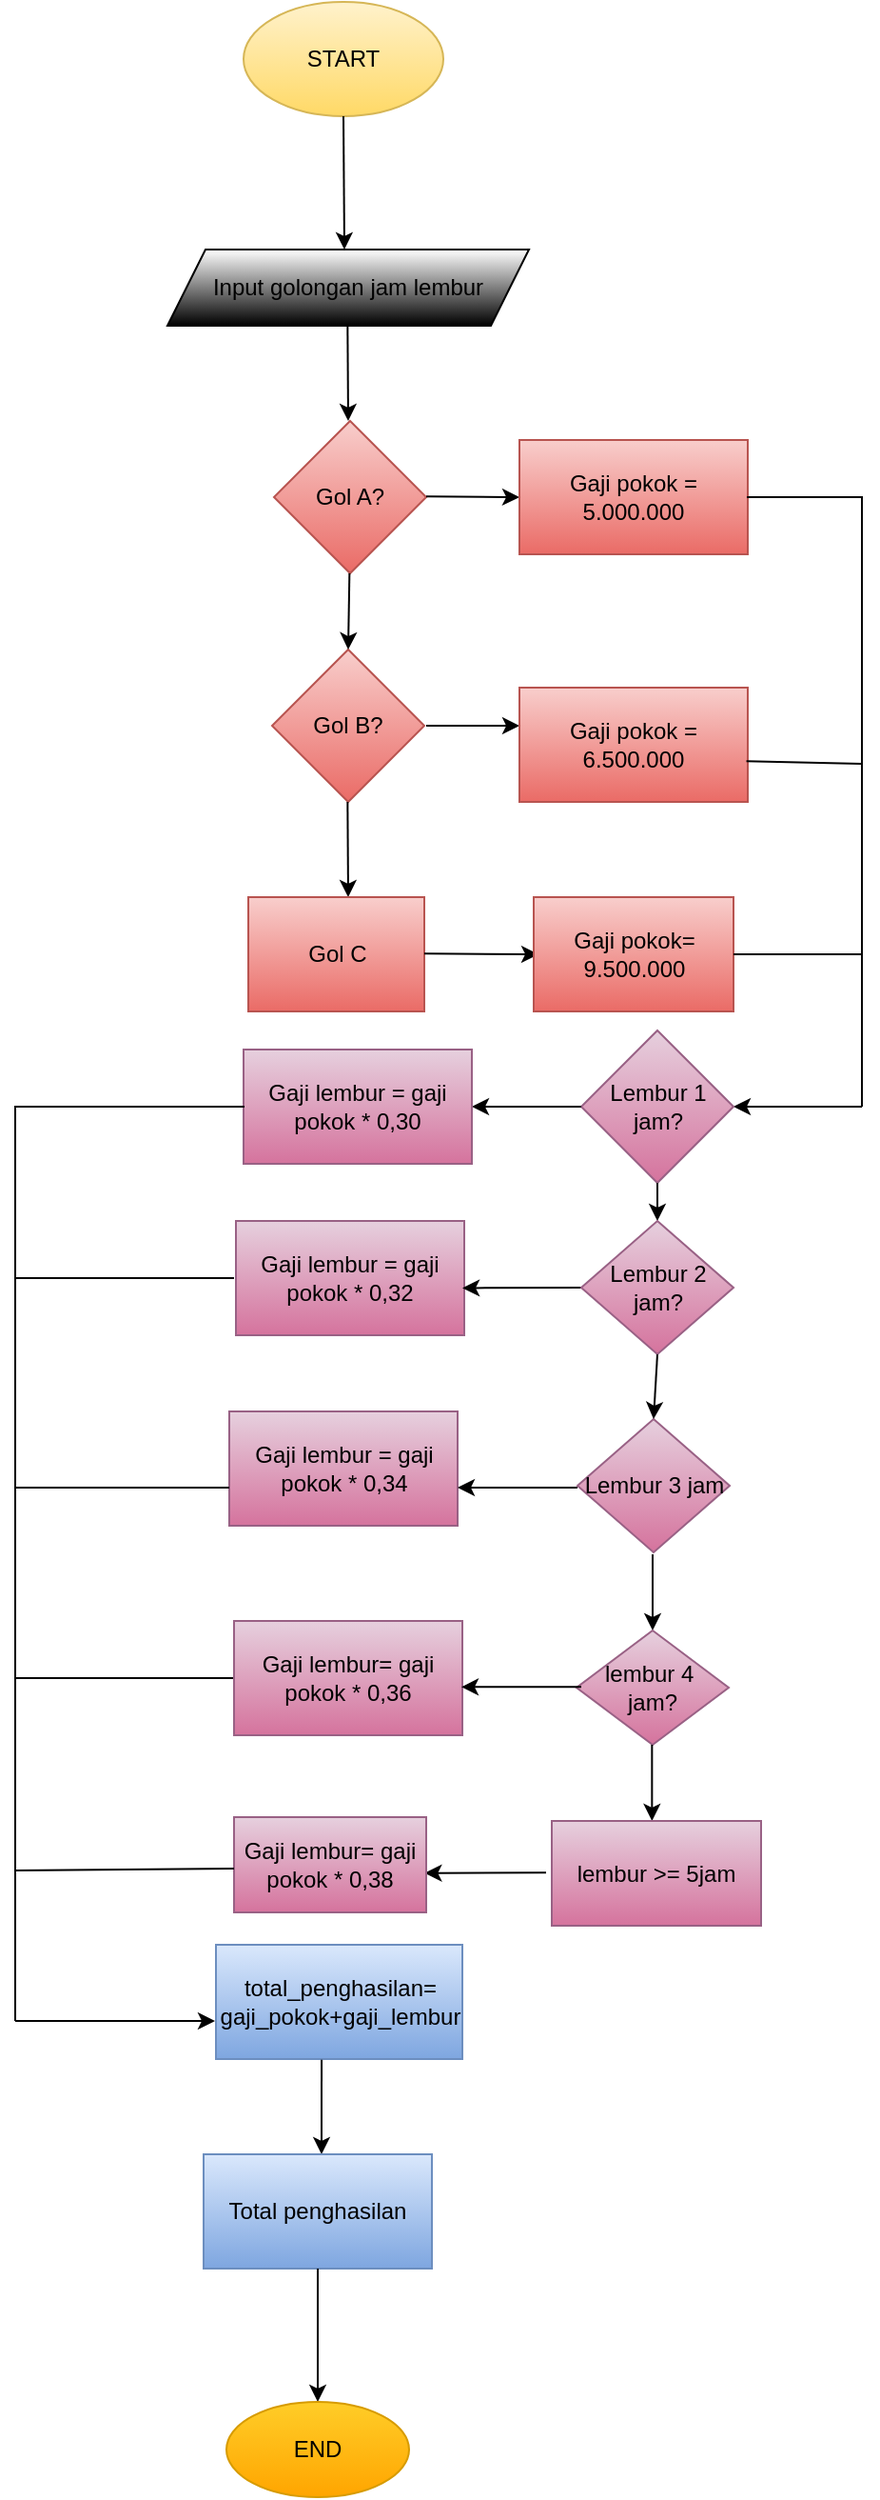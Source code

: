 <mxfile version="26.2.9">
  <diagram name="Halaman-1" id="oa67dm58s6h_PNTkt_5L">
    <mxGraphModel dx="525" dy="278" grid="1" gridSize="10" guides="1" tooltips="1" connect="1" arrows="1" fold="1" page="1" pageScale="1" pageWidth="827" pageHeight="1169" math="0" shadow="0">
      <root>
        <mxCell id="0" />
        <mxCell id="1" parent="0" />
        <mxCell id="6pNxAEckZFCcFxAxn4MV-1" value="START" style="ellipse;whiteSpace=wrap;html=1;gradientColor=#ffd966;fillColor=#fff2cc;strokeColor=#d6b656;" vertex="1" parent="1">
          <mxGeometry x="375" y="20" width="105" height="60" as="geometry" />
        </mxCell>
        <mxCell id="6pNxAEckZFCcFxAxn4MV-2" value="Input golongan jam lembur" style="shape=parallelogram;perimeter=parallelogramPerimeter;whiteSpace=wrap;html=1;fixedSize=1;gradientColor=default;" vertex="1" parent="1">
          <mxGeometry x="335" y="150" width="190" height="40" as="geometry" />
        </mxCell>
        <mxCell id="6pNxAEckZFCcFxAxn4MV-18" value="" style="endArrow=classic;html=1;rounded=0;exitX=0.5;exitY=1;exitDx=0;exitDy=0;" edge="1" parent="1" source="6pNxAEckZFCcFxAxn4MV-1">
          <mxGeometry width="50" height="50" relative="1" as="geometry">
            <mxPoint x="389" y="170" as="sourcePoint" />
            <mxPoint x="428" y="150" as="targetPoint" />
          </mxGeometry>
        </mxCell>
        <mxCell id="6pNxAEckZFCcFxAxn4MV-19" value="Gol A?" style="rhombus;whiteSpace=wrap;html=1;fillColor=#f8cecc;gradientColor=#ea6b66;strokeColor=#b85450;" vertex="1" parent="1">
          <mxGeometry x="391" y="240" width="80" height="80" as="geometry" />
        </mxCell>
        <mxCell id="6pNxAEckZFCcFxAxn4MV-20" value="" style="endArrow=classic;html=1;rounded=0;exitX=0.5;exitY=1;exitDx=0;exitDy=0;" edge="1" parent="1">
          <mxGeometry width="50" height="50" relative="1" as="geometry">
            <mxPoint x="429.67" y="190" as="sourcePoint" />
            <mxPoint x="430" y="240" as="targetPoint" />
          </mxGeometry>
        </mxCell>
        <mxCell id="6pNxAEckZFCcFxAxn4MV-21" value="" style="endArrow=classic;html=1;rounded=0;" edge="1" parent="1">
          <mxGeometry width="50" height="50" relative="1" as="geometry">
            <mxPoint x="471" y="279.67" as="sourcePoint" />
            <mxPoint x="520" y="280" as="targetPoint" />
          </mxGeometry>
        </mxCell>
        <mxCell id="6pNxAEckZFCcFxAxn4MV-22" value="Gaji pokok = 5.000.000" style="rounded=0;whiteSpace=wrap;html=1;fillColor=#f8cecc;gradientColor=#ea6b66;strokeColor=#b85450;" vertex="1" parent="1">
          <mxGeometry x="520" y="250" width="120" height="60" as="geometry" />
        </mxCell>
        <mxCell id="6pNxAEckZFCcFxAxn4MV-24" value="" style="shape=partialRectangle;whiteSpace=wrap;html=1;bottom=0;right=0;fillColor=none;rotation=-180;direction=north;" vertex="1" parent="1">
          <mxGeometry x="640" y="280" width="60" height="120" as="geometry" />
        </mxCell>
        <mxCell id="6pNxAEckZFCcFxAxn4MV-28" value="Gol B?" style="rhombus;whiteSpace=wrap;html=1;fillColor=#f8cecc;gradientColor=#ea6b66;strokeColor=#b85450;" vertex="1" parent="1">
          <mxGeometry x="390" y="360" width="80" height="80" as="geometry" />
        </mxCell>
        <mxCell id="6pNxAEckZFCcFxAxn4MV-29" value="" style="endArrow=classic;html=1;rounded=0;exitX=0.5;exitY=1;exitDx=0;exitDy=0;" edge="1" parent="1">
          <mxGeometry width="50" height="50" relative="1" as="geometry">
            <mxPoint x="430.67" y="320" as="sourcePoint" />
            <mxPoint x="430" y="360" as="targetPoint" />
          </mxGeometry>
        </mxCell>
        <mxCell id="6pNxAEckZFCcFxAxn4MV-30" value="" style="endArrow=classic;html=1;rounded=0;" edge="1" parent="1">
          <mxGeometry width="50" height="50" relative="1" as="geometry">
            <mxPoint x="471" y="400" as="sourcePoint" />
            <mxPoint x="520" y="400" as="targetPoint" />
          </mxGeometry>
        </mxCell>
        <mxCell id="6pNxAEckZFCcFxAxn4MV-31" value="Gaji pokok = 6.500.000" style="rounded=0;whiteSpace=wrap;html=1;fillColor=#f8cecc;gradientColor=#ea6b66;strokeColor=#b85450;" vertex="1" parent="1">
          <mxGeometry x="520" y="380" width="120" height="60" as="geometry" />
        </mxCell>
        <mxCell id="6pNxAEckZFCcFxAxn4MV-34" value="" style="endArrow=none;html=1;rounded=0;" edge="1" parent="1">
          <mxGeometry width="50" height="50" relative="1" as="geometry">
            <mxPoint x="700" y="420" as="sourcePoint" />
            <mxPoint x="700" y="400" as="targetPoint" />
          </mxGeometry>
        </mxCell>
        <mxCell id="6pNxAEckZFCcFxAxn4MV-35" value="" style="endArrow=none;html=1;rounded=0;exitX=0.994;exitY=0.644;exitDx=0;exitDy=0;exitPerimeter=0;" edge="1" parent="1" source="6pNxAEckZFCcFxAxn4MV-31">
          <mxGeometry width="50" height="50" relative="1" as="geometry">
            <mxPoint x="675" y="527" as="sourcePoint" />
            <mxPoint x="700" y="420" as="targetPoint" />
          </mxGeometry>
        </mxCell>
        <mxCell id="6pNxAEckZFCcFxAxn4MV-36" value="" style="endArrow=classic;html=1;rounded=0;exitX=0.5;exitY=1;exitDx=0;exitDy=0;" edge="1" parent="1">
          <mxGeometry width="50" height="50" relative="1" as="geometry">
            <mxPoint x="429.67" y="440" as="sourcePoint" />
            <mxPoint x="430" y="490" as="targetPoint" />
          </mxGeometry>
        </mxCell>
        <mxCell id="6pNxAEckZFCcFxAxn4MV-38" value="Gol C" style="rounded=0;whiteSpace=wrap;html=1;fillColor=#f8cecc;gradientColor=#ea6b66;strokeColor=#b85450;" vertex="1" parent="1">
          <mxGeometry x="377.5" y="490" width="92.5" height="60" as="geometry" />
        </mxCell>
        <mxCell id="6pNxAEckZFCcFxAxn4MV-39" value="" style="endArrow=classic;html=1;rounded=0;" edge="1" parent="1">
          <mxGeometry width="50" height="50" relative="1" as="geometry">
            <mxPoint x="470" y="519.67" as="sourcePoint" />
            <mxPoint x="530" y="520" as="targetPoint" />
          </mxGeometry>
        </mxCell>
        <mxCell id="6pNxAEckZFCcFxAxn4MV-40" value="Gaji pokok= 9.500.000" style="rounded=0;whiteSpace=wrap;html=1;fillColor=#f8cecc;gradientColor=#ea6b66;strokeColor=#b85450;" vertex="1" parent="1">
          <mxGeometry x="527.5" y="490" width="105" height="60" as="geometry" />
        </mxCell>
        <mxCell id="6pNxAEckZFCcFxAxn4MV-41" value="" style="endArrow=none;html=1;rounded=0;" edge="1" parent="1">
          <mxGeometry width="50" height="50" relative="1" as="geometry">
            <mxPoint x="700" y="520" as="sourcePoint" />
            <mxPoint x="700" y="420" as="targetPoint" />
          </mxGeometry>
        </mxCell>
        <mxCell id="6pNxAEckZFCcFxAxn4MV-43" value="" style="endArrow=none;html=1;rounded=0;exitX=1;exitY=0.5;exitDx=0;exitDy=0;" edge="1" parent="1" source="6pNxAEckZFCcFxAxn4MV-40">
          <mxGeometry width="50" height="50" relative="1" as="geometry">
            <mxPoint x="680" y="690" as="sourcePoint" />
            <mxPoint x="700" y="520" as="targetPoint" />
          </mxGeometry>
        </mxCell>
        <mxCell id="6pNxAEckZFCcFxAxn4MV-46" value="" style="endArrow=none;html=1;rounded=0;" edge="1" parent="1">
          <mxGeometry width="50" height="50" relative="1" as="geometry">
            <mxPoint x="700" y="600" as="sourcePoint" />
            <mxPoint x="700" y="520" as="targetPoint" />
          </mxGeometry>
        </mxCell>
        <mxCell id="6pNxAEckZFCcFxAxn4MV-47" value="" style="endArrow=classic;html=1;rounded=0;" edge="1" parent="1">
          <mxGeometry width="50" height="50" relative="1" as="geometry">
            <mxPoint x="700" y="600" as="sourcePoint" />
            <mxPoint x="632.5" y="600" as="targetPoint" />
          </mxGeometry>
        </mxCell>
        <mxCell id="6pNxAEckZFCcFxAxn4MV-48" value="Lembur 1 jam?" style="rhombus;whiteSpace=wrap;html=1;fillColor=#e6d0de;gradientColor=#d5739d;strokeColor=#996185;" vertex="1" parent="1">
          <mxGeometry x="552.5" y="560" width="80" height="80" as="geometry" />
        </mxCell>
        <mxCell id="6pNxAEckZFCcFxAxn4MV-51" value="" style="endArrow=classic;html=1;rounded=0;entryX=1;entryY=0.5;entryDx=0;entryDy=0;" edge="1" parent="1" source="6pNxAEckZFCcFxAxn4MV-48" target="6pNxAEckZFCcFxAxn4MV-52">
          <mxGeometry width="50" height="50" relative="1" as="geometry">
            <mxPoint x="460" y="780" as="sourcePoint" />
            <mxPoint x="500" y="740" as="targetPoint" />
          </mxGeometry>
        </mxCell>
        <mxCell id="6pNxAEckZFCcFxAxn4MV-52" value="Gaji lembur = gaji pokok * 0,30" style="rounded=0;whiteSpace=wrap;html=1;fillColor=#e6d0de;gradientColor=#d5739d;strokeColor=#996185;" vertex="1" parent="1">
          <mxGeometry x="375" y="570" width="120" height="60" as="geometry" />
        </mxCell>
        <mxCell id="6pNxAEckZFCcFxAxn4MV-53" value="" style="shape=partialRectangle;whiteSpace=wrap;html=1;bottom=0;right=0;fillColor=none;" vertex="1" parent="1">
          <mxGeometry x="255" y="600" width="120" height="60" as="geometry" />
        </mxCell>
        <mxCell id="6pNxAEckZFCcFxAxn4MV-54" value="Gaji lembur = gaji pokok * 0,32" style="rounded=0;whiteSpace=wrap;html=1;fillColor=#e6d0de;gradientColor=#d5739d;strokeColor=#996185;" vertex="1" parent="1">
          <mxGeometry x="371" y="660" width="120" height="60" as="geometry" />
        </mxCell>
        <mxCell id="6pNxAEckZFCcFxAxn4MV-56" value="" style="endArrow=none;html=1;rounded=0;" edge="1" parent="1">
          <mxGeometry width="50" height="50" relative="1" as="geometry">
            <mxPoint x="255" y="690" as="sourcePoint" />
            <mxPoint x="255" y="650" as="targetPoint" />
          </mxGeometry>
        </mxCell>
        <mxCell id="6pNxAEckZFCcFxAxn4MV-57" value="" style="endArrow=none;html=1;rounded=0;" edge="1" parent="1">
          <mxGeometry width="50" height="50" relative="1" as="geometry">
            <mxPoint x="255" y="690" as="sourcePoint" />
            <mxPoint x="370" y="690" as="targetPoint" />
          </mxGeometry>
        </mxCell>
        <mxCell id="6pNxAEckZFCcFxAxn4MV-60" value="" style="endArrow=classic;html=1;rounded=0;entryX=0.992;entryY=0.587;entryDx=0;entryDy=0;entryPerimeter=0;" edge="1" parent="1" target="6pNxAEckZFCcFxAxn4MV-54">
          <mxGeometry width="50" height="50" relative="1" as="geometry">
            <mxPoint x="553" y="695" as="sourcePoint" />
            <mxPoint x="490" y="700" as="targetPoint" />
          </mxGeometry>
        </mxCell>
        <mxCell id="6pNxAEckZFCcFxAxn4MV-62" value="Gaji lembur = gaji pokok * 0,34" style="rounded=0;whiteSpace=wrap;html=1;fillColor=#e6d0de;gradientColor=#d5739d;strokeColor=#996185;" vertex="1" parent="1">
          <mxGeometry x="367.5" y="760" width="120" height="60" as="geometry" />
        </mxCell>
        <mxCell id="6pNxAEckZFCcFxAxn4MV-63" value="Lembur 3 jam" style="rhombus;whiteSpace=wrap;html=1;fillColor=#e6d0de;gradientColor=#d5739d;strokeColor=#996185;" vertex="1" parent="1">
          <mxGeometry x="550.5" y="764" width="80" height="70" as="geometry" />
        </mxCell>
        <mxCell id="6pNxAEckZFCcFxAxn4MV-64" value="" style="endArrow=none;html=1;rounded=0;" edge="1" parent="1">
          <mxGeometry width="50" height="50" relative="1" as="geometry">
            <mxPoint x="255" y="800" as="sourcePoint" />
            <mxPoint x="255" y="690" as="targetPoint" />
          </mxGeometry>
        </mxCell>
        <mxCell id="6pNxAEckZFCcFxAxn4MV-65" value="" style="endArrow=none;html=1;rounded=0;entryX=0;entryY=0.667;entryDx=0;entryDy=0;entryPerimeter=0;" edge="1" parent="1" target="6pNxAEckZFCcFxAxn4MV-62">
          <mxGeometry width="50" height="50" relative="1" as="geometry">
            <mxPoint x="255" y="800" as="sourcePoint" />
            <mxPoint x="360" y="1010" as="targetPoint" />
          </mxGeometry>
        </mxCell>
        <mxCell id="6pNxAEckZFCcFxAxn4MV-68" value="" style="endArrow=classic;html=1;rounded=0;exitX=0.5;exitY=1;exitDx=0;exitDy=0;" edge="1" parent="1" source="6pNxAEckZFCcFxAxn4MV-48" target="6pNxAEckZFCcFxAxn4MV-59">
          <mxGeometry width="50" height="50" relative="1" as="geometry">
            <mxPoint x="593" y="640" as="sourcePoint" />
            <mxPoint x="600" y="830" as="targetPoint" />
          </mxGeometry>
        </mxCell>
        <mxCell id="6pNxAEckZFCcFxAxn4MV-59" value="Lembur 2 jam?" style="rhombus;whiteSpace=wrap;html=1;fillColor=#e6d0de;gradientColor=#d5739d;strokeColor=#996185;" vertex="1" parent="1">
          <mxGeometry x="552.5" y="660" width="80" height="70" as="geometry" />
        </mxCell>
        <mxCell id="6pNxAEckZFCcFxAxn4MV-70" value="" style="endArrow=classic;html=1;rounded=0;entryX=0.992;entryY=0.587;entryDx=0;entryDy=0;entryPerimeter=0;" edge="1" parent="1">
          <mxGeometry width="50" height="50" relative="1" as="geometry">
            <mxPoint x="550.5" y="800" as="sourcePoint" />
            <mxPoint x="487.5" y="800" as="targetPoint" />
          </mxGeometry>
        </mxCell>
        <mxCell id="6pNxAEckZFCcFxAxn4MV-71" value="" style="endArrow=classic;html=1;rounded=0;exitX=0.5;exitY=1;exitDx=0;exitDy=0;entryX=0.5;entryY=0;entryDx=0;entryDy=0;" edge="1" parent="1" source="6pNxAEckZFCcFxAxn4MV-59" target="6pNxAEckZFCcFxAxn4MV-63">
          <mxGeometry width="50" height="50" relative="1" as="geometry">
            <mxPoint x="565.5" y="764" as="sourcePoint" />
            <mxPoint x="590" y="760" as="targetPoint" />
          </mxGeometry>
        </mxCell>
        <mxCell id="6pNxAEckZFCcFxAxn4MV-72" value="" style="endArrow=none;html=1;rounded=0;" edge="1" parent="1">
          <mxGeometry width="50" height="50" relative="1" as="geometry">
            <mxPoint x="255" y="1080" as="sourcePoint" />
            <mxPoint x="255" y="800" as="targetPoint" />
          </mxGeometry>
        </mxCell>
        <mxCell id="6pNxAEckZFCcFxAxn4MV-77" value="" style="endArrow=classic;html=1;rounded=0;" edge="1" parent="1">
          <mxGeometry width="50" height="50" relative="1" as="geometry">
            <mxPoint x="590" y="835" as="sourcePoint" />
            <mxPoint x="590" y="875" as="targetPoint" />
          </mxGeometry>
        </mxCell>
        <mxCell id="6pNxAEckZFCcFxAxn4MV-78" value="lembur 4&amp;nbsp;&lt;div&gt;jam?&lt;/div&gt;" style="rhombus;whiteSpace=wrap;html=1;fillColor=#e6d0de;gradientColor=#d5739d;strokeColor=#996185;" vertex="1" parent="1">
          <mxGeometry x="550" y="875" width="80" height="60" as="geometry" />
        </mxCell>
        <mxCell id="6pNxAEckZFCcFxAxn4MV-80" value="" style="endArrow=none;html=1;rounded=0;" edge="1" parent="1" target="6pNxAEckZFCcFxAxn4MV-81">
          <mxGeometry width="50" height="50" relative="1" as="geometry">
            <mxPoint x="255" y="900" as="sourcePoint" />
            <mxPoint x="360" y="900" as="targetPoint" />
          </mxGeometry>
        </mxCell>
        <mxCell id="6pNxAEckZFCcFxAxn4MV-81" value="Gaji lembur= gaji pokok * 0,36" style="rounded=0;whiteSpace=wrap;html=1;fillColor=#e6d0de;gradientColor=#d5739d;strokeColor=#996185;" vertex="1" parent="1">
          <mxGeometry x="370" y="870" width="120" height="60" as="geometry" />
        </mxCell>
        <mxCell id="6pNxAEckZFCcFxAxn4MV-82" value="" style="endArrow=classic;html=1;rounded=0;entryX=0.992;entryY=0.587;entryDx=0;entryDy=0;entryPerimeter=0;" edge="1" parent="1">
          <mxGeometry width="50" height="50" relative="1" as="geometry">
            <mxPoint x="552.5" y="904.67" as="sourcePoint" />
            <mxPoint x="489.5" y="904.67" as="targetPoint" />
          </mxGeometry>
        </mxCell>
        <mxCell id="6pNxAEckZFCcFxAxn4MV-83" value="" style="endArrow=classic;html=1;rounded=0;" edge="1" parent="1">
          <mxGeometry width="50" height="50" relative="1" as="geometry">
            <mxPoint x="589.67" y="935" as="sourcePoint" />
            <mxPoint x="589.67" y="975" as="targetPoint" />
          </mxGeometry>
        </mxCell>
        <mxCell id="6pNxAEckZFCcFxAxn4MV-84" value="lembur &amp;gt;= 5jam" style="rounded=0;whiteSpace=wrap;html=1;fillColor=#e6d0de;gradientColor=#d5739d;strokeColor=#996185;" vertex="1" parent="1">
          <mxGeometry x="537" y="975" width="110" height="55" as="geometry" />
        </mxCell>
        <mxCell id="6pNxAEckZFCcFxAxn4MV-85" value="" style="endArrow=classic;html=1;rounded=0;entryX=0.992;entryY=0.587;entryDx=0;entryDy=0;entryPerimeter=0;" edge="1" parent="1" target="6pNxAEckZFCcFxAxn4MV-86">
          <mxGeometry width="50" height="50" relative="1" as="geometry">
            <mxPoint x="534" y="1002.17" as="sourcePoint" />
            <mxPoint x="471" y="1002.17" as="targetPoint" />
          </mxGeometry>
        </mxCell>
        <mxCell id="6pNxAEckZFCcFxAxn4MV-86" value="Gaji lembur= gaji pokok * 0,38" style="rounded=0;whiteSpace=wrap;html=1;fillColor=#e6d0de;gradientColor=#d5739d;strokeColor=#996185;" vertex="1" parent="1">
          <mxGeometry x="370" y="973" width="101" height="50" as="geometry" />
        </mxCell>
        <mxCell id="6pNxAEckZFCcFxAxn4MV-87" value="" style="endArrow=none;html=1;rounded=0;" edge="1" parent="1">
          <mxGeometry width="50" height="50" relative="1" as="geometry">
            <mxPoint x="255" y="1001" as="sourcePoint" />
            <mxPoint x="370" y="1000" as="targetPoint" />
          </mxGeometry>
        </mxCell>
        <mxCell id="6pNxAEckZFCcFxAxn4MV-88" value="" style="endArrow=classic;html=1;rounded=0;" edge="1" parent="1">
          <mxGeometry width="50" height="50" relative="1" as="geometry">
            <mxPoint x="255" y="1080" as="sourcePoint" />
            <mxPoint x="360" y="1080" as="targetPoint" />
          </mxGeometry>
        </mxCell>
        <mxCell id="6pNxAEckZFCcFxAxn4MV-89" value="total_penghasilan=&lt;div&gt;gaji_pokok+gaji_lembur&lt;/div&gt;" style="rounded=0;whiteSpace=wrap;html=1;fillColor=#dae8fc;gradientColor=#7ea6e0;strokeColor=#6c8ebf;" vertex="1" parent="1">
          <mxGeometry x="360.5" y="1040" width="129.5" height="60" as="geometry" />
        </mxCell>
        <mxCell id="6pNxAEckZFCcFxAxn4MV-90" value="" style="endArrow=classic;html=1;rounded=0;exitX=0.421;exitY=1.007;exitDx=0;exitDy=0;exitPerimeter=0;" edge="1" parent="1">
          <mxGeometry width="50" height="50" relative="1" as="geometry">
            <mxPoint x="416.02" y="1100.42" as="sourcePoint" />
            <mxPoint x="416" y="1150" as="targetPoint" />
          </mxGeometry>
        </mxCell>
        <mxCell id="6pNxAEckZFCcFxAxn4MV-91" value="Total penghasilan" style="rounded=0;whiteSpace=wrap;html=1;fillColor=#dae8fc;gradientColor=#7ea6e0;strokeColor=#6c8ebf;" vertex="1" parent="1">
          <mxGeometry x="354" y="1150" width="120" height="60" as="geometry" />
        </mxCell>
        <mxCell id="6pNxAEckZFCcFxAxn4MV-92" value="" style="endArrow=classic;html=1;rounded=0;exitX=0.5;exitY=1;exitDx=0;exitDy=0;" edge="1" parent="1" source="6pNxAEckZFCcFxAxn4MV-91" target="6pNxAEckZFCcFxAxn4MV-93">
          <mxGeometry width="50" height="50" relative="1" as="geometry">
            <mxPoint x="380" y="1360" as="sourcePoint" />
            <mxPoint x="414" y="1300" as="targetPoint" />
          </mxGeometry>
        </mxCell>
        <mxCell id="6pNxAEckZFCcFxAxn4MV-93" value="END" style="ellipse;whiteSpace=wrap;html=1;fillColor=#ffcd28;gradientColor=#ffa500;strokeColor=#d79b00;" vertex="1" parent="1">
          <mxGeometry x="366" y="1280" width="96" height="50" as="geometry" />
        </mxCell>
      </root>
    </mxGraphModel>
  </diagram>
</mxfile>
